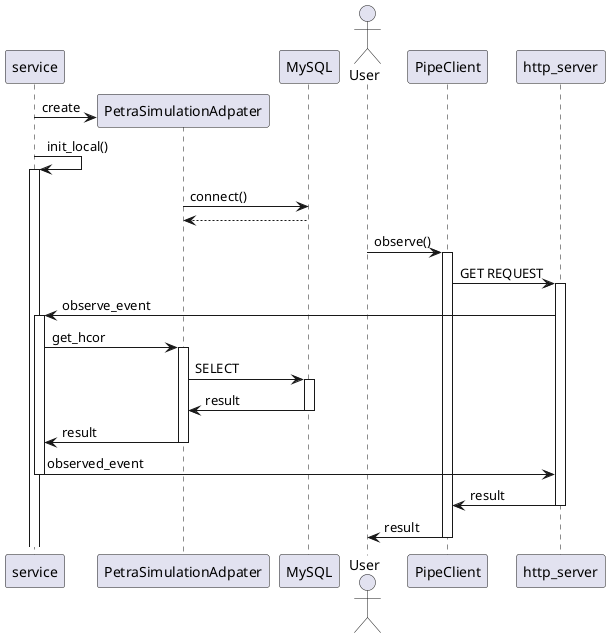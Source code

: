 @startuml
service -> PetraSimulationAdpater ** : create
service -> service ++: init_local()
PetraSimulationAdpater -> MySQL: connect()
PetraSimulationAdpater <-- MySQL

database MySQL
actor User

User -> PipeClient ++ : observe()

PipeClient -> http_server ++: GET REQUEST

http_server -> service ++: observe_event

service -> PetraSimulationAdpater ++: get_hcor
PetraSimulationAdpater -> MySQL ++: SELECT 
PetraSimulationAdpater <- MySQL --: result
PetraSimulationAdpater -> service --: result
service -> http_server --: observed_event
http_server -> PipeClient --: result
PipeClient -> User --: result

@enduml